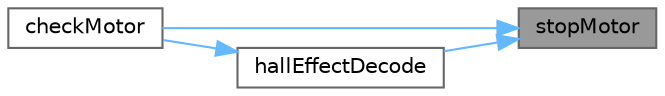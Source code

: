 digraph "stopMotor"
{
 // LATEX_PDF_SIZE
  bgcolor="transparent";
  edge [fontname=Helvetica,fontsize=10,labelfontname=Helvetica,labelfontsize=10];
  node [fontname=Helvetica,fontsize=10,shape=box,height=0.2,width=0.4];
  rankdir="RL";
  Node1 [id="Node000001",label="stopMotor",height=0.2,width=0.4,color="gray40", fillcolor="grey60", style="filled", fontcolor="black",tooltip="Brakes motor by turning all phases high or low."];
  Node1 -> Node2 [id="edge1_Node000001_Node000002",dir="back",color="steelblue1",style="solid",tooltip=" "];
  Node2 [id="Node000002",label="checkMotor",height=0.2,width=0.4,color="grey40", fillcolor="white", style="filled",URL="$group__motor.html#ga8d6f239da630b7b16b0e02a4aaa664f1",tooltip="Poll Hall effect sensors and update motor (fallback method)"];
  Node1 -> Node3 [id="edge2_Node000001_Node000003",dir="back",color="steelblue1",style="solid",tooltip=" "];
  Node3 [id="Node000003",label="hallEffectDecode",height=0.2,width=0.4,color="grey40", fillcolor="white", style="filled",URL="$group__motor.html#ga988a20ffdf02ddb5e1df3a83828494aa",tooltip="Decode Hall effect sensor state and update motor commutation."];
  Node3 -> Node2 [id="edge3_Node000003_Node000002",dir="back",color="steelblue1",style="solid",tooltip=" "];
}
